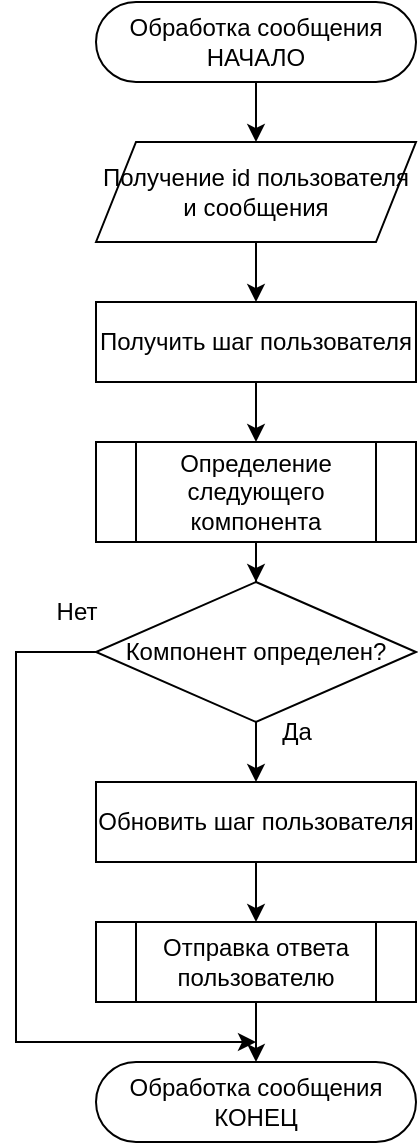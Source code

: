 <mxfile version="21.3.2" type="device" pages="4">
  <diagram name="Обработка сообщения" id="pW4SoLFvEa_K6hVFeu-1">
    <mxGraphModel dx="1395" dy="663" grid="1" gridSize="10" guides="1" tooltips="1" connect="1" arrows="1" fold="1" page="1" pageScale="1" pageWidth="827" pageHeight="1169" math="0" shadow="0">
      <root>
        <mxCell id="0" />
        <mxCell id="1" parent="0" />
        <mxCell id="aGfOxkbpA7Uc--TItB6A-3" value="" style="edgeStyle=orthogonalEdgeStyle;rounded=0;orthogonalLoop=1;jettySize=auto;html=1;" edge="1" parent="1" source="aGfOxkbpA7Uc--TItB6A-1" target="aGfOxkbpA7Uc--TItB6A-2">
          <mxGeometry relative="1" as="geometry" />
        </mxCell>
        <mxCell id="aGfOxkbpA7Uc--TItB6A-1" value="Обработка сообщения&lt;br&gt;НАЧАЛО" style="rounded=1;whiteSpace=wrap;html=1;arcSize=50;" vertex="1" parent="1">
          <mxGeometry x="120" y="120" width="160" height="40" as="geometry" />
        </mxCell>
        <mxCell id="aGfOxkbpA7Uc--TItB6A-6" value="" style="edgeStyle=orthogonalEdgeStyle;rounded=0;orthogonalLoop=1;jettySize=auto;html=1;entryX=0.5;entryY=0;entryDx=0;entryDy=0;" edge="1" parent="1" source="aGfOxkbpA7Uc--TItB6A-2" target="0O2MzwCpqcauzeYgukYP-1">
          <mxGeometry relative="1" as="geometry">
            <mxPoint x="200" y="280" as="targetPoint" />
          </mxGeometry>
        </mxCell>
        <mxCell id="aGfOxkbpA7Uc--TItB6A-2" value="Получение id пользователя и сообщения" style="shape=parallelogram;perimeter=parallelogramPerimeter;whiteSpace=wrap;html=1;fixedSize=1;" vertex="1" parent="1">
          <mxGeometry x="120" y="190" width="160" height="50" as="geometry" />
        </mxCell>
        <mxCell id="aGfOxkbpA7Uc--TItB6A-8" value="" style="edgeStyle=orthogonalEdgeStyle;rounded=0;orthogonalLoop=1;jettySize=auto;html=1;entryX=0.5;entryY=0;entryDx=0;entryDy=0;" edge="1" parent="1" source="aGfOxkbpA7Uc--TItB6A-5" target="aGfOxkbpA7Uc--TItB6A-9">
          <mxGeometry relative="1" as="geometry">
            <mxPoint x="200" y="440" as="targetPoint" />
          </mxGeometry>
        </mxCell>
        <mxCell id="aGfOxkbpA7Uc--TItB6A-5" value="Определение следующего компонента" style="verticalLabelPosition=middle;verticalAlign=middle;html=1;shape=process;whiteSpace=wrap;rounded=0;size=0.125;arcSize=6;labelPosition=center;align=center;" vertex="1" parent="1">
          <mxGeometry x="120" y="340" width="160" height="50" as="geometry" />
        </mxCell>
        <mxCell id="aGfOxkbpA7Uc--TItB6A-11" value="" style="edgeStyle=orthogonalEdgeStyle;rounded=0;orthogonalLoop=1;jettySize=auto;html=1;entryX=0.5;entryY=0;entryDx=0;entryDy=0;" edge="1" parent="1" source="aGfOxkbpA7Uc--TItB6A-9" target="aGfOxkbpA7Uc--TItB6A-12">
          <mxGeometry relative="1" as="geometry">
            <mxPoint x="200" y="510" as="targetPoint" />
          </mxGeometry>
        </mxCell>
        <mxCell id="indCGbo5ilCWtMuRuBWt-1" style="edgeStyle=orthogonalEdgeStyle;rounded=0;orthogonalLoop=1;jettySize=auto;html=1;exitX=0;exitY=0.5;exitDx=0;exitDy=0;" edge="1" parent="1" source="aGfOxkbpA7Uc--TItB6A-9">
          <mxGeometry relative="1" as="geometry">
            <mxPoint x="200" y="640" as="targetPoint" />
            <Array as="points">
              <mxPoint x="80" y="445" />
              <mxPoint x="80" y="640" />
            </Array>
          </mxGeometry>
        </mxCell>
        <mxCell id="aGfOxkbpA7Uc--TItB6A-9" value="Компонент определен?" style="rhombus;whiteSpace=wrap;html=1;" vertex="1" parent="1">
          <mxGeometry x="120" y="410" width="160" height="70" as="geometry" />
        </mxCell>
        <mxCell id="aGfOxkbpA7Uc--TItB6A-15" value="" style="edgeStyle=orthogonalEdgeStyle;rounded=0;orthogonalLoop=1;jettySize=auto;html=1;entryX=0.5;entryY=0;entryDx=0;entryDy=0;" edge="1" parent="1" source="aGfOxkbpA7Uc--TItB6A-12" target="aGfOxkbpA7Uc--TItB6A-16">
          <mxGeometry relative="1" as="geometry">
            <mxPoint x="200.029" y="580" as="targetPoint" />
          </mxGeometry>
        </mxCell>
        <mxCell id="aGfOxkbpA7Uc--TItB6A-12" value="Обновить шаг пользователя" style="rounded=0;whiteSpace=wrap;html=1;" vertex="1" parent="1">
          <mxGeometry x="120" y="510" width="160" height="40" as="geometry" />
        </mxCell>
        <mxCell id="aGfOxkbpA7Uc--TItB6A-13" value="Да" style="text;html=1;align=center;verticalAlign=middle;resizable=0;points=[];autosize=1;strokeColor=none;fillColor=none;" vertex="1" parent="1">
          <mxGeometry x="200" y="470" width="40" height="30" as="geometry" />
        </mxCell>
        <mxCell id="aGfOxkbpA7Uc--TItB6A-18" value="" style="edgeStyle=orthogonalEdgeStyle;rounded=0;orthogonalLoop=1;jettySize=auto;html=1;" edge="1" parent="1" source="aGfOxkbpA7Uc--TItB6A-16" target="aGfOxkbpA7Uc--TItB6A-17">
          <mxGeometry relative="1" as="geometry" />
        </mxCell>
        <mxCell id="aGfOxkbpA7Uc--TItB6A-16" value="Отправка ответа пользователю" style="verticalLabelPosition=middle;verticalAlign=middle;html=1;shape=process;whiteSpace=wrap;rounded=0;size=0.125;arcSize=6;labelPosition=center;align=center;" vertex="1" parent="1">
          <mxGeometry x="120" y="580" width="160" height="40" as="geometry" />
        </mxCell>
        <mxCell id="aGfOxkbpA7Uc--TItB6A-17" value="Обработка сообщения&lt;br&gt;КОНЕЦ" style="rounded=1;whiteSpace=wrap;html=1;arcSize=50;" vertex="1" parent="1">
          <mxGeometry x="120" y="650" width="160" height="40" as="geometry" />
        </mxCell>
        <mxCell id="indCGbo5ilCWtMuRuBWt-2" value="Нет" style="text;html=1;align=center;verticalAlign=middle;resizable=0;points=[];autosize=1;strokeColor=none;fillColor=none;" vertex="1" parent="1">
          <mxGeometry x="90" y="410" width="40" height="30" as="geometry" />
        </mxCell>
        <mxCell id="0O2MzwCpqcauzeYgukYP-2" value="" style="edgeStyle=orthogonalEdgeStyle;rounded=0;orthogonalLoop=1;jettySize=auto;html=1;" edge="1" parent="1" source="0O2MzwCpqcauzeYgukYP-1" target="aGfOxkbpA7Uc--TItB6A-5">
          <mxGeometry relative="1" as="geometry" />
        </mxCell>
        <mxCell id="0O2MzwCpqcauzeYgukYP-1" value="Получить шаг пользователя" style="rounded=0;whiteSpace=wrap;html=1;" vertex="1" parent="1">
          <mxGeometry x="120" y="270" width="160" height="40" as="geometry" />
        </mxCell>
      </root>
    </mxGraphModel>
  </diagram>
  <diagram id="_5DkBtJ6xG9WDbk-VtHS" name="Обработка команды">
    <mxGraphModel dx="1154" dy="549" grid="1" gridSize="10" guides="1" tooltips="1" connect="1" arrows="1" fold="1" page="1" pageScale="1" pageWidth="827" pageHeight="1169" math="0" shadow="0">
      <root>
        <mxCell id="0" />
        <mxCell id="1" parent="0" />
        <mxCell id="HFDhjdMKyosQ8l5ZrwbK-1" value="" style="edgeStyle=orthogonalEdgeStyle;rounded=0;orthogonalLoop=1;jettySize=auto;html=1;" edge="1" parent="1" source="HFDhjdMKyosQ8l5ZrwbK-2" target="HFDhjdMKyosQ8l5ZrwbK-4">
          <mxGeometry relative="1" as="geometry" />
        </mxCell>
        <mxCell id="HFDhjdMKyosQ8l5ZrwbK-2" value="Обработка команды&lt;br&gt;НАЧАЛО" style="rounded=1;whiteSpace=wrap;html=1;arcSize=50;" vertex="1" parent="1">
          <mxGeometry x="120" y="120" width="160" height="40" as="geometry" />
        </mxCell>
        <mxCell id="HFDhjdMKyosQ8l5ZrwbK-3" value="" style="edgeStyle=orthogonalEdgeStyle;rounded=0;orthogonalLoop=1;jettySize=auto;html=1;entryX=0.5;entryY=0;entryDx=0;entryDy=0;" edge="1" parent="1" source="HFDhjdMKyosQ8l5ZrwbK-4" target="HFDhjdMKyosQ8l5ZrwbK-15">
          <mxGeometry relative="1" as="geometry">
            <mxPoint x="200" y="270" as="targetPoint" />
          </mxGeometry>
        </mxCell>
        <mxCell id="HFDhjdMKyosQ8l5ZrwbK-4" value="Получение id пользователя и команды" style="shape=parallelogram;perimeter=parallelogramPerimeter;whiteSpace=wrap;html=1;fixedSize=1;" vertex="1" parent="1">
          <mxGeometry x="120" y="190" width="160" height="50" as="geometry" />
        </mxCell>
        <mxCell id="HFDhjdMKyosQ8l5ZrwbK-5" value="" style="edgeStyle=orthogonalEdgeStyle;rounded=0;orthogonalLoop=1;jettySize=auto;html=1;entryX=0.5;entryY=0;entryDx=0;entryDy=0;" edge="1" parent="1" source="HFDhjdMKyosQ8l5ZrwbK-6" target="HFDhjdMKyosQ8l5ZrwbK-8">
          <mxGeometry relative="1" as="geometry">
            <mxPoint x="200" y="460" as="targetPoint" />
          </mxGeometry>
        </mxCell>
        <mxCell id="HFDhjdMKyosQ8l5ZrwbK-6" value="Определение следующего компонента" style="verticalLabelPosition=middle;verticalAlign=middle;html=1;shape=process;whiteSpace=wrap;rounded=0;size=0.125;arcSize=6;labelPosition=center;align=center;" vertex="1" parent="1">
          <mxGeometry x="120" y="360" width="160" height="50" as="geometry" />
        </mxCell>
        <mxCell id="HFDhjdMKyosQ8l5ZrwbK-7" value="" style="edgeStyle=orthogonalEdgeStyle;rounded=0;orthogonalLoop=1;jettySize=auto;html=1;entryX=0.5;entryY=0;entryDx=0;entryDy=0;" edge="1" parent="1" source="HFDhjdMKyosQ8l5ZrwbK-8" target="HFDhjdMKyosQ8l5ZrwbK-10">
          <mxGeometry relative="1" as="geometry">
            <mxPoint x="200" y="530" as="targetPoint" />
          </mxGeometry>
        </mxCell>
        <mxCell id="m30ccc13g0eH4Vw-24Rc-3" style="edgeStyle=orthogonalEdgeStyle;rounded=0;orthogonalLoop=1;jettySize=auto;html=1;exitX=0;exitY=0.5;exitDx=0;exitDy=0;" edge="1" parent="1" source="HFDhjdMKyosQ8l5ZrwbK-8">
          <mxGeometry relative="1" as="geometry">
            <mxPoint x="70" y="465.138" as="targetPoint" />
          </mxGeometry>
        </mxCell>
        <mxCell id="HFDhjdMKyosQ8l5ZrwbK-8" value="Компонент определен?" style="rhombus;whiteSpace=wrap;html=1;" vertex="1" parent="1">
          <mxGeometry x="120" y="430" width="160" height="70" as="geometry" />
        </mxCell>
        <mxCell id="HFDhjdMKyosQ8l5ZrwbK-9" value="" style="edgeStyle=orthogonalEdgeStyle;rounded=0;orthogonalLoop=1;jettySize=auto;html=1;entryX=0.5;entryY=0;entryDx=0;entryDy=0;" edge="1" parent="1" source="HFDhjdMKyosQ8l5ZrwbK-10" target="HFDhjdMKyosQ8l5ZrwbK-13">
          <mxGeometry relative="1" as="geometry">
            <mxPoint x="200.029" y="600" as="targetPoint" />
          </mxGeometry>
        </mxCell>
        <mxCell id="HFDhjdMKyosQ8l5ZrwbK-10" value="Обновить шаг пользователя" style="rounded=0;whiteSpace=wrap;html=1;" vertex="1" parent="1">
          <mxGeometry x="120" y="530" width="160" height="40" as="geometry" />
        </mxCell>
        <mxCell id="HFDhjdMKyosQ8l5ZrwbK-11" value="Да" style="text;html=1;align=center;verticalAlign=middle;resizable=0;points=[];autosize=1;strokeColor=none;fillColor=none;" vertex="1" parent="1">
          <mxGeometry x="200" y="490" width="40" height="30" as="geometry" />
        </mxCell>
        <mxCell id="HFDhjdMKyosQ8l5ZrwbK-12" value="" style="edgeStyle=orthogonalEdgeStyle;rounded=0;orthogonalLoop=1;jettySize=auto;html=1;" edge="1" parent="1" source="HFDhjdMKyosQ8l5ZrwbK-13" target="HFDhjdMKyosQ8l5ZrwbK-14">
          <mxGeometry relative="1" as="geometry" />
        </mxCell>
        <mxCell id="HFDhjdMKyosQ8l5ZrwbK-13" value="Отправка ответа пользователю" style="verticalLabelPosition=middle;verticalAlign=middle;html=1;shape=process;whiteSpace=wrap;rounded=0;size=0.125;arcSize=6;labelPosition=center;align=center;" vertex="1" parent="1">
          <mxGeometry x="120" y="600" width="160" height="40" as="geometry" />
        </mxCell>
        <mxCell id="HFDhjdMKyosQ8l5ZrwbK-14" value="Обработка команды&lt;br&gt;КОНЕЦ" style="rounded=1;whiteSpace=wrap;html=1;arcSize=50;" vertex="1" parent="1">
          <mxGeometry x="120" y="670" width="160" height="40" as="geometry" />
        </mxCell>
        <mxCell id="HFDhjdMKyosQ8l5ZrwbK-16" value="" style="edgeStyle=orthogonalEdgeStyle;rounded=0;orthogonalLoop=1;jettySize=auto;html=1;" edge="1" parent="1" source="HFDhjdMKyosQ8l5ZrwbK-15" target="HFDhjdMKyosQ8l5ZrwbK-6">
          <mxGeometry relative="1" as="geometry" />
        </mxCell>
        <mxCell id="m30ccc13g0eH4Vw-24Rc-1" style="edgeStyle=orthogonalEdgeStyle;rounded=0;orthogonalLoop=1;jettySize=auto;html=1;exitX=0;exitY=0.5;exitDx=0;exitDy=0;" edge="1" parent="1" source="HFDhjdMKyosQ8l5ZrwbK-15">
          <mxGeometry relative="1" as="geometry">
            <mxPoint x="200" y="650" as="targetPoint" />
            <Array as="points">
              <mxPoint x="70" y="295" />
              <mxPoint x="70" y="650" />
            </Array>
          </mxGeometry>
        </mxCell>
        <mxCell id="HFDhjdMKyosQ8l5ZrwbK-15" value="Команда = &quot;/start&quot;?" style="rhombus;whiteSpace=wrap;html=1;" vertex="1" parent="1">
          <mxGeometry x="120" y="260" width="160" height="70" as="geometry" />
        </mxCell>
        <mxCell id="HFDhjdMKyosQ8l5ZrwbK-17" value="Да" style="text;html=1;align=center;verticalAlign=middle;resizable=0;points=[];autosize=1;strokeColor=none;fillColor=none;" vertex="1" parent="1">
          <mxGeometry x="200" y="330" width="40" height="30" as="geometry" />
        </mxCell>
        <mxCell id="m30ccc13g0eH4Vw-24Rc-2" value="Нет" style="text;html=1;align=center;verticalAlign=middle;resizable=0;points=[];autosize=1;strokeColor=none;fillColor=none;" vertex="1" parent="1">
          <mxGeometry x="90" y="268" width="40" height="30" as="geometry" />
        </mxCell>
        <mxCell id="m30ccc13g0eH4Vw-24Rc-4" value="Нет" style="text;html=1;align=center;verticalAlign=middle;resizable=0;points=[];autosize=1;strokeColor=none;fillColor=none;" vertex="1" parent="1">
          <mxGeometry x="80" y="438" width="40" height="30" as="geometry" />
        </mxCell>
      </root>
    </mxGraphModel>
  </diagram>
  <diagram id="rNxFTjX9UsjzvNH_0bTf" name="Определение след. компонента">
    <mxGraphModel dx="2232" dy="1061" grid="1" gridSize="10" guides="1" tooltips="1" connect="1" arrows="1" fold="1" page="1" pageScale="1" pageWidth="827" pageHeight="1169" math="0" shadow="0">
      <root>
        <mxCell id="0" />
        <mxCell id="1" parent="0" />
        <mxCell id="7dPBeDfJktdqNCi9vSFH-1" value="" style="edgeStyle=orthogonalEdgeStyle;rounded=0;orthogonalLoop=1;jettySize=auto;html=1;" edge="1" parent="1" source="7dPBeDfJktdqNCi9vSFH-2" target="7dPBeDfJktdqNCi9vSFH-3">
          <mxGeometry relative="1" as="geometry" />
        </mxCell>
        <mxCell id="7dPBeDfJktdqNCi9vSFH-2" value="Определение следующего компонента&lt;br&gt;НАЧАЛО" style="rounded=1;whiteSpace=wrap;html=1;arcSize=50;" vertex="1" parent="1">
          <mxGeometry x="40" y="110" width="160" height="50" as="geometry" />
        </mxCell>
        <mxCell id="qrZZOwZbW3m7ByRdxbzl-2" value="" style="edgeStyle=orthogonalEdgeStyle;rounded=0;orthogonalLoop=1;jettySize=auto;html=1;entryX=0.5;entryY=0;entryDx=0;entryDy=0;" edge="1" parent="1" source="7dPBeDfJktdqNCi9vSFH-3" target="qrZZOwZbW3m7ByRdxbzl-21">
          <mxGeometry relative="1" as="geometry">
            <mxPoint x="120" y="270" as="targetPoint" />
          </mxGeometry>
        </mxCell>
        <mxCell id="7dPBeDfJktdqNCi9vSFH-3" value="Получение шаг пользователя и сообщение" style="shape=parallelogram;perimeter=parallelogramPerimeter;whiteSpace=wrap;html=1;fixedSize=1;" vertex="1" parent="1">
          <mxGeometry x="40" y="190" width="160" height="50" as="geometry" />
        </mxCell>
        <mxCell id="qrZZOwZbW3m7ByRdxbzl-4" style="edgeStyle=orthogonalEdgeStyle;rounded=0;orthogonalLoop=1;jettySize=auto;html=1;exitX=1;exitY=0.5;exitDx=0;exitDy=0;entryX=0.5;entryY=0;entryDx=0;entryDy=0;" edge="1" parent="1" source="qrZZOwZbW3m7ByRdxbzl-3" target="Aofyf-jdQo-V_eHcykRs-5">
          <mxGeometry relative="1" as="geometry">
            <mxPoint x="320" y="437" as="targetPoint" />
          </mxGeometry>
        </mxCell>
        <mxCell id="qrZZOwZbW3m7ByRdxbzl-7" value="" style="edgeStyle=orthogonalEdgeStyle;rounded=0;orthogonalLoop=1;jettySize=auto;html=1;" edge="1" parent="1" source="qrZZOwZbW3m7ByRdxbzl-3" target="qrZZOwZbW3m7ByRdxbzl-6">
          <mxGeometry relative="1" as="geometry" />
        </mxCell>
        <mxCell id="qrZZOwZbW3m7ByRdxbzl-3" value="Цикл выявлен?" style="rhombus;whiteSpace=wrap;html=1;" vertex="1" parent="1">
          <mxGeometry x="40" y="402" width="160" height="70" as="geometry" />
        </mxCell>
        <mxCell id="qrZZOwZbW3m7ByRdxbzl-5" value="Да" style="text;html=1;align=center;verticalAlign=middle;resizable=0;points=[];autosize=1;strokeColor=none;fillColor=none;" vertex="1" parent="1">
          <mxGeometry x="190" y="400" width="40" height="30" as="geometry" />
        </mxCell>
        <mxCell id="qrZZOwZbW3m7ByRdxbzl-12" style="edgeStyle=orthogonalEdgeStyle;rounded=0;orthogonalLoop=1;jettySize=auto;html=1;exitX=0.5;exitY=1;exitDx=0;exitDy=0;entryX=0.5;entryY=0;entryDx=0;entryDy=0;" edge="1" parent="1" source="qrZZOwZbW3m7ByRdxbzl-6" target="qrZZOwZbW3m7ByRdxbzl-56">
          <mxGeometry relative="1" as="geometry">
            <mxPoint x="120" y="590" as="targetPoint" />
          </mxGeometry>
        </mxCell>
        <mxCell id="qrZZOwZbW3m7ByRdxbzl-6" value="сохранить шаг для выявления цикла" style="whiteSpace=wrap;html=1;" vertex="1" parent="1">
          <mxGeometry x="40" y="510" width="160" height="45" as="geometry" />
        </mxCell>
        <mxCell id="qrZZOwZbW3m7ByRdxbzl-8" value="Нет" style="text;html=1;align=center;verticalAlign=middle;resizable=0;points=[];autosize=1;strokeColor=none;fillColor=none;" vertex="1" parent="1">
          <mxGeometry x="120" y="472" width="40" height="30" as="geometry" />
        </mxCell>
        <mxCell id="qrZZOwZbW3m7ByRdxbzl-11" style="edgeStyle=orthogonalEdgeStyle;rounded=0;orthogonalLoop=1;jettySize=auto;html=1;exitX=0.5;exitY=1;exitDx=0;exitDy=0;entryX=0.5;entryY=0;entryDx=0;entryDy=0;" edge="1" parent="1" source="qrZZOwZbW3m7ByRdxbzl-10" target="qrZZOwZbW3m7ByRdxbzl-3">
          <mxGeometry relative="1" as="geometry" />
        </mxCell>
        <mxCell id="qrZZOwZbW3m7ByRdxbzl-10" value="Выявление цикла" style="rounded=0;whiteSpace=wrap;html=1;" vertex="1" parent="1">
          <mxGeometry x="40" y="330" width="160" height="40" as="geometry" />
        </mxCell>
        <mxCell id="qrZZOwZbW3m7ByRdxbzl-14" style="edgeStyle=orthogonalEdgeStyle;rounded=0;orthogonalLoop=1;jettySize=auto;html=1;exitX=0.5;exitY=1;exitDx=0;exitDy=0;entryX=0.5;entryY=0;entryDx=0;entryDy=0;" edge="1" parent="1" source="qrZZOwZbW3m7ByRdxbzl-13" target="qrZZOwZbW3m7ByRdxbzl-16">
          <mxGeometry relative="1" as="geometry">
            <mxPoint x="120" y="768" as="targetPoint" />
          </mxGeometry>
        </mxCell>
        <mxCell id="qrZZOwZbW3m7ByRdxbzl-47" style="edgeStyle=orthogonalEdgeStyle;rounded=0;orthogonalLoop=1;jettySize=auto;html=1;exitX=1;exitY=0.5;exitDx=0;exitDy=0;entryX=0.5;entryY=0;entryDx=0;entryDy=0;" edge="1" parent="1" source="qrZZOwZbW3m7ByRdxbzl-13" target="Aofyf-jdQo-V_eHcykRs-12">
          <mxGeometry relative="1" as="geometry">
            <mxPoint x="250" y="692.97" as="targetPoint" />
          </mxGeometry>
        </mxCell>
        <mxCell id="qrZZOwZbW3m7ByRdxbzl-13" value="Исходный компонент установлен?" style="rhombus;whiteSpace=wrap;html=1;" vertex="1" parent="1">
          <mxGeometry x="40" y="658" width="160" height="70" as="geometry" />
        </mxCell>
        <mxCell id="qrZZOwZbW3m7ByRdxbzl-15" value="Да" style="text;html=1;align=center;verticalAlign=middle;resizable=0;points=[];autosize=1;strokeColor=none;fillColor=none;" vertex="1" parent="1">
          <mxGeometry x="120" y="723" width="40" height="30" as="geometry" />
        </mxCell>
        <mxCell id="qrZZOwZbW3m7ByRdxbzl-17" style="edgeStyle=orthogonalEdgeStyle;rounded=0;orthogonalLoop=1;jettySize=auto;html=1;exitX=1;exitY=0.5;exitDx=0;exitDy=0;entryX=0.5;entryY=0;entryDx=0;entryDy=0;" edge="1" parent="1" source="qrZZOwZbW3m7ByRdxbzl-16" target="Aofyf-jdQo-V_eHcykRs-15">
          <mxGeometry relative="1" as="geometry">
            <mxPoint x="300" y="846.833" as="targetPoint" />
          </mxGeometry>
        </mxCell>
        <mxCell id="qrZZOwZbW3m7ByRdxbzl-20" value="" style="edgeStyle=orthogonalEdgeStyle;rounded=0;orthogonalLoop=1;jettySize=auto;html=1;" edge="1" parent="1" source="qrZZOwZbW3m7ByRdxbzl-16" target="qrZZOwZbW3m7ByRdxbzl-19">
          <mxGeometry relative="1" as="geometry" />
        </mxCell>
        <mxCell id="qrZZOwZbW3m7ByRdxbzl-16" value="Компонент стартовый?" style="rhombus;whiteSpace=wrap;html=1;" vertex="1" parent="1">
          <mxGeometry x="40" y="811.5" width="160" height="70" as="geometry" />
        </mxCell>
        <mxCell id="qrZZOwZbW3m7ByRdxbzl-18" value="Да" style="text;html=1;align=center;verticalAlign=middle;resizable=0;points=[];autosize=1;strokeColor=none;fillColor=none;" vertex="1" parent="1">
          <mxGeometry x="190" y="811.5" width="40" height="30" as="geometry" />
        </mxCell>
        <mxCell id="qrZZOwZbW3m7ByRdxbzl-24" style="edgeStyle=orthogonalEdgeStyle;rounded=0;orthogonalLoop=1;jettySize=auto;html=1;entryX=0.5;entryY=0;entryDx=0;entryDy=0;" edge="1" parent="1" source="qrZZOwZbW3m7ByRdxbzl-19" target="qrZZOwZbW3m7ByRdxbzl-28">
          <mxGeometry relative="1" as="geometry">
            <mxPoint x="120" y="1021.5" as="targetPoint" />
          </mxGeometry>
        </mxCell>
        <mxCell id="qrZZOwZbW3m7ByRdxbzl-26" style="edgeStyle=orthogonalEdgeStyle;rounded=0;orthogonalLoop=1;jettySize=auto;html=1;exitX=1;exitY=0.5;exitDx=0;exitDy=0;entryX=0.5;entryY=0;entryDx=0;entryDy=0;" edge="1" parent="1" source="qrZZOwZbW3m7ByRdxbzl-19" target="Aofyf-jdQo-V_eHcykRs-26">
          <mxGeometry relative="1" as="geometry">
            <mxPoint x="270" y="946.833" as="targetPoint" />
          </mxGeometry>
        </mxCell>
        <mxCell id="qrZZOwZbW3m7ByRdxbzl-19" value="Флаг нахождения установлен?" style="rhombus;whiteSpace=wrap;html=1;" vertex="1" parent="1">
          <mxGeometry x="40" y="911.5" width="160" height="70" as="geometry" />
        </mxCell>
        <mxCell id="qrZZOwZbW3m7ByRdxbzl-23" style="edgeStyle=orthogonalEdgeStyle;rounded=0;orthogonalLoop=1;jettySize=auto;html=1;exitX=0.5;exitY=1;exitDx=0;exitDy=0;entryX=0.5;entryY=0;entryDx=0;entryDy=0;" edge="1" parent="1" source="qrZZOwZbW3m7ByRdxbzl-21" target="qrZZOwZbW3m7ByRdxbzl-10">
          <mxGeometry relative="1" as="geometry" />
        </mxCell>
        <mxCell id="qrZZOwZbW3m7ByRdxbzl-21" value="Сохранить шаг как исходный" style="rounded=0;whiteSpace=wrap;html=1;" vertex="1" parent="1">
          <mxGeometry x="40" y="260" width="160" height="40" as="geometry" />
        </mxCell>
        <mxCell id="qrZZOwZbW3m7ByRdxbzl-25" value="Нет" style="text;html=1;align=center;verticalAlign=middle;resizable=0;points=[];autosize=1;strokeColor=none;fillColor=none;" vertex="1" parent="1">
          <mxGeometry x="120" y="981.5" width="40" height="30" as="geometry" />
        </mxCell>
        <mxCell id="qrZZOwZbW3m7ByRdxbzl-27" value="Да" style="text;html=1;align=center;verticalAlign=middle;resizable=0;points=[];autosize=1;strokeColor=none;fillColor=none;" vertex="1" parent="1">
          <mxGeometry x="200" y="911.5" width="40" height="30" as="geometry" />
        </mxCell>
        <mxCell id="qrZZOwZbW3m7ByRdxbzl-51" value="" style="edgeStyle=orthogonalEdgeStyle;rounded=0;orthogonalLoop=1;jettySize=auto;html=1;" edge="1" parent="1" source="qrZZOwZbW3m7ByRdxbzl-28" target="qrZZOwZbW3m7ByRdxbzl-36">
          <mxGeometry relative="1" as="geometry" />
        </mxCell>
        <mxCell id="qrZZOwZbW3m7ByRdxbzl-28" value="установить флаг нахождения" style="whiteSpace=wrap;html=1;" vertex="1" parent="1">
          <mxGeometry x="40" y="1021.5" width="160" height="45" as="geometry" />
        </mxCell>
        <mxCell id="qrZZOwZbW3m7ByRdxbzl-31" style="edgeStyle=orthogonalEdgeStyle;rounded=0;orthogonalLoop=1;jettySize=auto;html=1;entryX=0.5;entryY=0;entryDx=0;entryDy=0;exitX=0;exitY=0.5;exitDx=0;exitDy=0;" edge="1" parent="1" source="qrZZOwZbW3m7ByRdxbzl-29" target="qrZZOwZbW3m7ByRdxbzl-32">
          <mxGeometry relative="1" as="geometry">
            <mxPoint x="599.87" y="285" as="targetPoint" />
            <mxPoint x="600" y="260" as="sourcePoint" />
          </mxGeometry>
        </mxCell>
        <mxCell id="qrZZOwZbW3m7ByRdxbzl-53" style="edgeStyle=orthogonalEdgeStyle;rounded=0;orthogonalLoop=1;jettySize=auto;html=1;exitX=0.5;exitY=1;exitDx=0;exitDy=0;entryX=0.5;entryY=0;entryDx=0;entryDy=0;" edge="1" parent="1" source="qrZZOwZbW3m7ByRdxbzl-29" target="qrZZOwZbW3m7ByRdxbzl-39">
          <mxGeometry relative="1" as="geometry" />
        </mxCell>
        <mxCell id="qrZZOwZbW3m7ByRdxbzl-29" value="Компонент имеет ссылку на след. компонент?" style="rhombus;whiteSpace=wrap;html=1;" vertex="1" parent="1">
          <mxGeometry x="600" y="185" width="160" height="70" as="geometry" />
        </mxCell>
        <mxCell id="qrZZOwZbW3m7ByRdxbzl-52" value="" style="edgeStyle=orthogonalEdgeStyle;rounded=0;orthogonalLoop=1;jettySize=auto;html=1;exitX=0.5;exitY=1;exitDx=0;exitDy=0;" edge="1" parent="1" source="qrZZOwZbW3m7ByRdxbzl-32">
          <mxGeometry relative="1" as="geometry">
            <mxPoint x="120" y="310" as="targetPoint" />
            <Array as="points">
              <mxPoint x="310" y="310" />
            </Array>
          </mxGeometry>
        </mxCell>
        <mxCell id="qrZZOwZbW3m7ByRdxbzl-32" value="текущий шаг := ссылка на след. компонент" style="whiteSpace=wrap;html=1;" vertex="1" parent="1">
          <mxGeometry x="230" y="250" width="160" height="45" as="geometry" />
        </mxCell>
        <mxCell id="qrZZOwZbW3m7ByRdxbzl-33" value="Да" style="text;html=1;align=center;verticalAlign=middle;resizable=0;points=[];autosize=1;strokeColor=none;fillColor=none;" vertex="1" parent="1">
          <mxGeometry x="570" y="185" width="40" height="30" as="geometry" />
        </mxCell>
        <mxCell id="qrZZOwZbW3m7ByRdxbzl-36" value="D" style="ellipse;whiteSpace=wrap;html=1;aspect=fixed;" vertex="1" parent="1">
          <mxGeometry x="100" y="1101.5" width="40" height="40" as="geometry" />
        </mxCell>
        <mxCell id="qrZZOwZbW3m7ByRdxbzl-50" value="" style="edgeStyle=orthogonalEdgeStyle;rounded=0;orthogonalLoop=1;jettySize=auto;html=1;entryX=0.5;entryY=0;entryDx=0;entryDy=0;" edge="1" parent="1" source="qrZZOwZbW3m7ByRdxbzl-38" target="qrZZOwZbW3m7ByRdxbzl-29">
          <mxGeometry relative="1" as="geometry" />
        </mxCell>
        <mxCell id="qrZZOwZbW3m7ByRdxbzl-38" value="D" style="ellipse;whiteSpace=wrap;html=1;aspect=fixed;" vertex="1" parent="1">
          <mxGeometry x="660" y="120" width="40" height="40" as="geometry" />
        </mxCell>
        <mxCell id="qrZZOwZbW3m7ByRdxbzl-42" value="" style="edgeStyle=orthogonalEdgeStyle;rounded=0;orthogonalLoop=1;jettySize=auto;html=1;" edge="1" parent="1" source="qrZZOwZbW3m7ByRdxbzl-39" target="qrZZOwZbW3m7ByRdxbzl-41">
          <mxGeometry relative="1" as="geometry" />
        </mxCell>
        <mxCell id="qrZZOwZbW3m7ByRdxbzl-39" value="Поиск команды в компоненте по тексту сообщения" style="rounded=0;whiteSpace=wrap;html=1;" vertex="1" parent="1">
          <mxGeometry x="600" y="305" width="160" height="50" as="geometry" />
        </mxCell>
        <mxCell id="qrZZOwZbW3m7ByRdxbzl-43" style="edgeStyle=orthogonalEdgeStyle;rounded=0;orthogonalLoop=1;jettySize=auto;html=1;exitX=0.5;exitY=1;exitDx=0;exitDy=0;entryX=0.5;entryY=0;entryDx=0;entryDy=0;" edge="1" parent="1" source="qrZZOwZbW3m7ByRdxbzl-41" target="qrZZOwZbW3m7ByRdxbzl-49">
          <mxGeometry relative="1" as="geometry">
            <mxPoint x="680" y="495" as="targetPoint" />
          </mxGeometry>
        </mxCell>
        <mxCell id="qrZZOwZbW3m7ByRdxbzl-45" style="edgeStyle=orthogonalEdgeStyle;rounded=0;orthogonalLoop=1;jettySize=auto;html=1;exitX=1;exitY=0.5;exitDx=0;exitDy=0;" edge="1" parent="1" source="qrZZOwZbW3m7ByRdxbzl-41">
          <mxGeometry relative="1" as="geometry">
            <mxPoint x="680" y="570" as="targetPoint" />
            <Array as="points">
              <mxPoint x="780" y="420" />
              <mxPoint x="780" y="570" />
            </Array>
          </mxGeometry>
        </mxCell>
        <mxCell id="qrZZOwZbW3m7ByRdxbzl-41" value="Команда найдена?" style="rhombus;whiteSpace=wrap;html=1;" vertex="1" parent="1">
          <mxGeometry x="600" y="385" width="160" height="70" as="geometry" />
        </mxCell>
        <mxCell id="qrZZOwZbW3m7ByRdxbzl-44" value="Да" style="text;html=1;align=center;verticalAlign=middle;resizable=0;points=[];autosize=1;strokeColor=none;fillColor=none;" vertex="1" parent="1">
          <mxGeometry x="680" y="455" width="40" height="30" as="geometry" />
        </mxCell>
        <mxCell id="qrZZOwZbW3m7ByRdxbzl-46" value="Нет" style="text;html=1;align=center;verticalAlign=middle;resizable=0;points=[];autosize=1;strokeColor=none;fillColor=none;" vertex="1" parent="1">
          <mxGeometry x="750" y="385" width="40" height="30" as="geometry" />
        </mxCell>
        <mxCell id="qrZZOwZbW3m7ByRdxbzl-48" value="Нет" style="text;html=1;align=center;verticalAlign=middle;resizable=0;points=[];autosize=1;strokeColor=none;fillColor=none;" vertex="1" parent="1">
          <mxGeometry x="190" y="666" width="40" height="30" as="geometry" />
        </mxCell>
        <mxCell id="qrZZOwZbW3m7ByRdxbzl-54" style="edgeStyle=orthogonalEdgeStyle;rounded=0;orthogonalLoop=1;jettySize=auto;html=1;exitX=0;exitY=0.5;exitDx=0;exitDy=0;" edge="1" parent="1" source="qrZZOwZbW3m7ByRdxbzl-49">
          <mxGeometry relative="1" as="geometry">
            <mxPoint x="570.0" y="220" as="targetPoint" />
            <Array as="points">
              <mxPoint x="570" y="520" />
            </Array>
          </mxGeometry>
        </mxCell>
        <mxCell id="qrZZOwZbW3m7ByRdxbzl-60" style="edgeStyle=orthogonalEdgeStyle;rounded=0;orthogonalLoop=1;jettySize=auto;html=1;exitX=0.5;exitY=1;exitDx=0;exitDy=0;entryX=0.5;entryY=0;entryDx=0;entryDy=0;" edge="1" parent="1" source="qrZZOwZbW3m7ByRdxbzl-49" target="qrZZOwZbW3m7ByRdxbzl-55">
          <mxGeometry relative="1" as="geometry">
            <mxPoint x="500" y="569.857" as="targetPoint" />
            <mxPoint x="680.0" y="605" as="sourcePoint" />
          </mxGeometry>
        </mxCell>
        <mxCell id="qrZZOwZbW3m7ByRdxbzl-49" value="Команда имеет ссылку на след. компонент?" style="rhombus;whiteSpace=wrap;html=1;" vertex="1" parent="1">
          <mxGeometry x="600" y="485" width="160" height="70" as="geometry" />
        </mxCell>
        <mxCell id="qrZZOwZbW3m7ByRdxbzl-59" value="" style="edgeStyle=orthogonalEdgeStyle;rounded=0;orthogonalLoop=1;jettySize=auto;html=1;" edge="1" parent="1" source="qrZZOwZbW3m7ByRdxbzl-55" target="qrZZOwZbW3m7ByRdxbzl-58">
          <mxGeometry relative="1" as="geometry" />
        </mxCell>
        <mxCell id="qrZZOwZbW3m7ByRdxbzl-55" value="текущий шаг := исходный шаг" style="rounded=0;whiteSpace=wrap;html=1;" vertex="1" parent="1">
          <mxGeometry x="600" y="615" width="160" height="40" as="geometry" />
        </mxCell>
        <mxCell id="qrZZOwZbW3m7ByRdxbzl-57" style="edgeStyle=orthogonalEdgeStyle;rounded=0;orthogonalLoop=1;jettySize=auto;html=1;exitX=0.5;exitY=1;exitDx=0;exitDy=0;entryX=0.5;entryY=0;entryDx=0;entryDy=0;" edge="1" parent="1" source="qrZZOwZbW3m7ByRdxbzl-56" target="qrZZOwZbW3m7ByRdxbzl-13">
          <mxGeometry relative="1" as="geometry" />
        </mxCell>
        <mxCell id="qrZZOwZbW3m7ByRdxbzl-56" value="получить текущий компонент" style="whiteSpace=wrap;html=1;" vertex="1" parent="1">
          <mxGeometry x="40" y="580" width="160" height="45" as="geometry" />
        </mxCell>
        <mxCell id="Aofyf-jdQo-V_eHcykRs-3" style="edgeStyle=orthogonalEdgeStyle;rounded=0;orthogonalLoop=1;jettySize=auto;html=1;exitX=0.5;exitY=1;exitDx=0;exitDy=0;entryX=0.5;entryY=0;entryDx=0;entryDy=0;" edge="1" parent="1" source="qrZZOwZbW3m7ByRdxbzl-58" target="qrZZOwZbW3m7ByRdxbzl-62">
          <mxGeometry relative="1" as="geometry">
            <Array as="points">
              <mxPoint x="680" y="740" />
              <mxPoint x="680" y="740" />
            </Array>
          </mxGeometry>
        </mxCell>
        <mxCell id="qrZZOwZbW3m7ByRdxbzl-58" value="текущий компонент := исходный компонент" style="rounded=0;whiteSpace=wrap;html=1;" vertex="1" parent="1">
          <mxGeometry x="600" y="695" width="160" height="40" as="geometry" />
        </mxCell>
        <mxCell id="qrZZOwZbW3m7ByRdxbzl-61" value="Нет" style="text;html=1;align=center;verticalAlign=middle;resizable=0;points=[];autosize=1;strokeColor=none;fillColor=none;" vertex="1" parent="1">
          <mxGeometry x="640" y="550" width="40" height="30" as="geometry" />
        </mxCell>
        <mxCell id="Aofyf-jdQo-V_eHcykRs-2" value="" style="edgeStyle=orthogonalEdgeStyle;rounded=0;orthogonalLoop=1;jettySize=auto;html=1;" edge="1" parent="1" source="qrZZOwZbW3m7ByRdxbzl-62" target="Aofyf-jdQo-V_eHcykRs-1">
          <mxGeometry relative="1" as="geometry" />
        </mxCell>
        <mxCell id="qrZZOwZbW3m7ByRdxbzl-62" value="Вернуть шаг и компонент" style="shape=parallelogram;perimeter=parallelogramPerimeter;whiteSpace=wrap;html=1;fixedSize=1;" vertex="1" parent="1">
          <mxGeometry x="600" y="790" width="160" height="47" as="geometry" />
        </mxCell>
        <mxCell id="Aofyf-jdQo-V_eHcykRs-1" value="Определение следующего компонента&lt;br&gt;КОНЕЦ" style="rounded=1;whiteSpace=wrap;html=1;arcSize=50;" vertex="1" parent="1">
          <mxGeometry x="600" y="873.5" width="160" height="50" as="geometry" />
        </mxCell>
        <mxCell id="Aofyf-jdQo-V_eHcykRs-4" value="Да" style="text;html=1;align=center;verticalAlign=middle;resizable=0;points=[];autosize=1;strokeColor=none;fillColor=none;" vertex="1" parent="1">
          <mxGeometry x="570" y="525" width="40" height="30" as="geometry" />
        </mxCell>
        <mxCell id="Aofyf-jdQo-V_eHcykRs-8" style="edgeStyle=orthogonalEdgeStyle;rounded=0;orthogonalLoop=1;jettySize=auto;html=1;exitX=0.5;exitY=1;exitDx=0;exitDy=0;entryX=0.5;entryY=0;entryDx=0;entryDy=0;" edge="1" parent="1" source="Aofyf-jdQo-V_eHcykRs-5" target="Aofyf-jdQo-V_eHcykRs-6">
          <mxGeometry relative="1" as="geometry">
            <mxPoint x="410.0" y="592" as="sourcePoint" />
            <Array as="points">
              <mxPoint x="360" y="660" />
              <mxPoint x="520" y="660" />
            </Array>
          </mxGeometry>
        </mxCell>
        <mxCell id="Aofyf-jdQo-V_eHcykRs-10" style="edgeStyle=orthogonalEdgeStyle;rounded=0;orthogonalLoop=1;jettySize=auto;html=1;exitX=1;exitY=0.5;exitDx=0;exitDy=0;" edge="1" parent="1" source="Aofyf-jdQo-V_eHcykRs-5">
          <mxGeometry relative="1" as="geometry">
            <mxPoint x="680" y="670" as="targetPoint" />
            <Array as="points">
              <mxPoint x="560" y="590" />
              <mxPoint x="560" y="670" />
            </Array>
          </mxGeometry>
        </mxCell>
        <mxCell id="Aofyf-jdQo-V_eHcykRs-5" value="Текущий шаг = исходный шаг?" style="rhombus;whiteSpace=wrap;html=1;" vertex="1" parent="1">
          <mxGeometry x="280" y="555" width="160" height="70" as="geometry" />
        </mxCell>
        <mxCell id="Aofyf-jdQo-V_eHcykRs-7" style="edgeStyle=orthogonalEdgeStyle;rounded=0;orthogonalLoop=1;jettySize=auto;html=1;exitX=0.5;exitY=1;exitDx=0;exitDy=0;" edge="1" parent="1" source="Aofyf-jdQo-V_eHcykRs-6">
          <mxGeometry relative="1" as="geometry">
            <mxPoint x="680" y="855.5" as="targetPoint" />
            <Array as="points">
              <mxPoint x="510" y="855.5" />
            </Array>
          </mxGeometry>
        </mxCell>
        <mxCell id="Aofyf-jdQo-V_eHcykRs-6" value="Вернуть ошибку" style="shape=parallelogram;perimeter=parallelogramPerimeter;whiteSpace=wrap;html=1;fixedSize=1;" vertex="1" parent="1">
          <mxGeometry x="440" y="790" width="160" height="47" as="geometry" />
        </mxCell>
        <mxCell id="Aofyf-jdQo-V_eHcykRs-9" value="Нет" style="text;html=1;align=center;verticalAlign=middle;resizable=0;points=[];autosize=1;strokeColor=none;fillColor=none;" vertex="1" parent="1">
          <mxGeometry x="370" y="625" width="40" height="30" as="geometry" />
        </mxCell>
        <mxCell id="Aofyf-jdQo-V_eHcykRs-11" value="Да" style="text;html=1;align=center;verticalAlign=middle;resizable=0;points=[];autosize=1;strokeColor=none;fillColor=none;" vertex="1" parent="1">
          <mxGeometry x="430" y="555" width="40" height="30" as="geometry" />
        </mxCell>
        <mxCell id="Aofyf-jdQo-V_eHcykRs-13" style="edgeStyle=orthogonalEdgeStyle;rounded=0;orthogonalLoop=1;jettySize=auto;html=1;exitX=0.5;exitY=1;exitDx=0;exitDy=0;" edge="1" parent="1" source="Aofyf-jdQo-V_eHcykRs-12">
          <mxGeometry relative="1" as="geometry">
            <mxPoint x="120" y="770" as="targetPoint" />
            <Array as="points">
              <mxPoint x="290" y="770" />
            </Array>
          </mxGeometry>
        </mxCell>
        <mxCell id="Aofyf-jdQo-V_eHcykRs-12" value="исходный компонент := текущий компонент" style="rounded=0;whiteSpace=wrap;html=1;" vertex="1" parent="1">
          <mxGeometry x="210" y="713" width="160" height="40" as="geometry" />
        </mxCell>
        <mxCell id="Aofyf-jdQo-V_eHcykRs-14" value="Нет" style="text;html=1;align=center;verticalAlign=middle;resizable=0;points=[];autosize=1;strokeColor=none;fillColor=none;" vertex="1" parent="1">
          <mxGeometry x="680" y="250" width="40" height="30" as="geometry" />
        </mxCell>
        <mxCell id="Aofyf-jdQo-V_eHcykRs-17" style="edgeStyle=orthogonalEdgeStyle;rounded=0;orthogonalLoop=1;jettySize=auto;html=1;exitX=1;exitY=0.5;exitDx=0;exitDy=0;" edge="1" parent="1" source="Aofyf-jdQo-V_eHcykRs-15">
          <mxGeometry relative="1" as="geometry">
            <mxPoint x="520" y="740" as="targetPoint" />
            <Array as="points">
              <mxPoint x="420" y="907" />
              <mxPoint x="420" y="740" />
            </Array>
          </mxGeometry>
        </mxCell>
        <mxCell id="Aofyf-jdQo-V_eHcykRs-20" value="" style="edgeStyle=orthogonalEdgeStyle;rounded=0;orthogonalLoop=1;jettySize=auto;html=1;" edge="1" parent="1" source="Aofyf-jdQo-V_eHcykRs-15" target="Aofyf-jdQo-V_eHcykRs-19">
          <mxGeometry relative="1" as="geometry" />
        </mxCell>
        <mxCell id="Aofyf-jdQo-V_eHcykRs-15" value="Компонент имеет ссылку на след. компонент?" style="rhombus;whiteSpace=wrap;html=1;" vertex="1" parent="1">
          <mxGeometry x="230" y="871.5" width="160" height="70" as="geometry" />
        </mxCell>
        <mxCell id="Aofyf-jdQo-V_eHcykRs-16" value="Нет" style="text;html=1;align=center;verticalAlign=middle;resizable=0;points=[];autosize=1;strokeColor=none;fillColor=none;" vertex="1" parent="1">
          <mxGeometry x="140" y="878" width="40" height="30" as="geometry" />
        </mxCell>
        <mxCell id="Aofyf-jdQo-V_eHcykRs-18" value="Нет" style="text;html=1;align=center;verticalAlign=middle;resizable=0;points=[];autosize=1;strokeColor=none;fillColor=none;" vertex="1" parent="1">
          <mxGeometry x="390" y="911.5" width="40" height="30" as="geometry" />
        </mxCell>
        <mxCell id="Aofyf-jdQo-V_eHcykRs-23" value="" style="edgeStyle=orthogonalEdgeStyle;rounded=0;orthogonalLoop=1;jettySize=auto;html=1;" edge="1" parent="1" source="Aofyf-jdQo-V_eHcykRs-19" target="Aofyf-jdQo-V_eHcykRs-22">
          <mxGeometry relative="1" as="geometry" />
        </mxCell>
        <mxCell id="Aofyf-jdQo-V_eHcykRs-19" value="установить флаг нахождения" style="whiteSpace=wrap;html=1;" vertex="1" parent="1">
          <mxGeometry x="230" y="1021.5" width="160" height="45" as="geometry" />
        </mxCell>
        <mxCell id="Aofyf-jdQo-V_eHcykRs-21" value="Да" style="text;html=1;align=center;verticalAlign=middle;resizable=0;points=[];autosize=1;strokeColor=none;fillColor=none;" vertex="1" parent="1">
          <mxGeometry x="310" y="938" width="40" height="30" as="geometry" />
        </mxCell>
        <mxCell id="Aofyf-jdQo-V_eHcykRs-22" value="E" style="ellipse;whiteSpace=wrap;html=1;aspect=fixed;" vertex="1" parent="1">
          <mxGeometry x="290" y="1101.5" width="40" height="40" as="geometry" />
        </mxCell>
        <mxCell id="Aofyf-jdQo-V_eHcykRs-25" style="edgeStyle=orthogonalEdgeStyle;rounded=0;orthogonalLoop=1;jettySize=auto;html=1;exitX=0.5;exitY=1;exitDx=0;exitDy=0;" edge="1" parent="1" source="Aofyf-jdQo-V_eHcykRs-24">
          <mxGeometry relative="1" as="geometry">
            <mxPoint x="379.793" y="220" as="targetPoint" />
          </mxGeometry>
        </mxCell>
        <mxCell id="Aofyf-jdQo-V_eHcykRs-24" value="E" style="ellipse;whiteSpace=wrap;html=1;aspect=fixed;" vertex="1" parent="1">
          <mxGeometry x="360" y="120" width="40" height="40" as="geometry" />
        </mxCell>
        <mxCell id="Aofyf-jdQo-V_eHcykRs-26" value="F" style="ellipse;whiteSpace=wrap;html=1;aspect=fixed;" vertex="1" parent="1">
          <mxGeometry x="220" y="968" width="40" height="40" as="geometry" />
        </mxCell>
        <mxCell id="Aofyf-jdQo-V_eHcykRs-28" style="edgeStyle=orthogonalEdgeStyle;rounded=0;orthogonalLoop=1;jettySize=auto;html=1;exitX=0.5;exitY=1;exitDx=0;exitDy=0;" edge="1" parent="1" source="Aofyf-jdQo-V_eHcykRs-27">
          <mxGeometry relative="1" as="geometry">
            <mxPoint x="680" y="756" as="targetPoint" />
            <Array as="points">
              <mxPoint x="560" y="756" />
              <mxPoint x="680" y="756" />
            </Array>
          </mxGeometry>
        </mxCell>
        <mxCell id="Aofyf-jdQo-V_eHcykRs-27" value="F" style="ellipse;whiteSpace=wrap;html=1;aspect=fixed;" vertex="1" parent="1">
          <mxGeometry x="540" y="696" width="40" height="40" as="geometry" />
        </mxCell>
      </root>
    </mxGraphModel>
  </diagram>
  <diagram id="hYpFpERGryyuP045tefD" name="Отправка ответа пользователю">
    <mxGraphModel dx="957" dy="422" grid="1" gridSize="10" guides="1" tooltips="1" connect="1" arrows="1" fold="1" page="1" pageScale="1" pageWidth="827" pageHeight="1169" math="0" shadow="0">
      <root>
        <mxCell id="0" />
        <mxCell id="1" parent="0" />
        <mxCell id="ZmbB0FMlzT0g2P3P2b5S-1" value="" style="edgeStyle=orthogonalEdgeStyle;rounded=0;orthogonalLoop=1;jettySize=auto;html=1;" edge="1" parent="1" source="ZmbB0FMlzT0g2P3P2b5S-2" target="ZmbB0FMlzT0g2P3P2b5S-4">
          <mxGeometry relative="1" as="geometry" />
        </mxCell>
        <mxCell id="ZmbB0FMlzT0g2P3P2b5S-2" value="Отправка ответа пользователю бота&lt;br&gt;НАЧАЛО" style="rounded=1;whiteSpace=wrap;html=1;arcSize=50;" vertex="1" parent="1">
          <mxGeometry x="120" y="110" width="160" height="50" as="geometry" />
        </mxCell>
        <mxCell id="ZmbB0FMlzT0g2P3P2b5S-3" value="" style="edgeStyle=orthogonalEdgeStyle;rounded=0;orthogonalLoop=1;jettySize=auto;html=1;entryX=0.5;entryY=0;entryDx=0;entryDy=0;" edge="1" parent="1" source="ZmbB0FMlzT0g2P3P2b5S-4" target="T6WgjnELdp_SwOf8iUM2-1">
          <mxGeometry relative="1" as="geometry">
            <mxPoint x="200" y="280" as="targetPoint" />
            <Array as="points" />
          </mxGeometry>
        </mxCell>
        <mxCell id="ZmbB0FMlzT0g2P3P2b5S-4" value="Получение id пользователя и компонента" style="shape=parallelogram;perimeter=parallelogramPerimeter;whiteSpace=wrap;html=1;fixedSize=1;" vertex="1" parent="1">
          <mxGeometry x="120" y="190" width="160" height="50" as="geometry" />
        </mxCell>
        <mxCell id="T6WgjnELdp_SwOf8iUM2-2" style="edgeStyle=orthogonalEdgeStyle;rounded=0;orthogonalLoop=1;jettySize=auto;html=1;exitX=0.5;exitY=1;exitDx=0;exitDy=0;entryX=0.5;entryY=0;entryDx=0;entryDy=0;" edge="1" parent="1" source="T6WgjnELdp_SwOf8iUM2-1" target="zzG3ujz5je7sXtDNUp5I-1">
          <mxGeometry relative="1" as="geometry">
            <mxPoint x="200" y="380" as="targetPoint" />
          </mxGeometry>
        </mxCell>
        <mxCell id="T6WgjnELdp_SwOf8iUM2-1" value="Компонент данного типа существует?" style="rhombus;whiteSpace=wrap;html=1;" vertex="1" parent="1">
          <mxGeometry x="120" y="270" width="160" height="70" as="geometry" />
        </mxCell>
        <mxCell id="T6WgjnELdp_SwOf8iUM2-3" value="Да" style="text;html=1;align=center;verticalAlign=middle;resizable=0;points=[];autosize=1;strokeColor=none;fillColor=none;" vertex="1" parent="1">
          <mxGeometry x="200" y="330" width="40" height="30" as="geometry" />
        </mxCell>
        <mxCell id="zzG3ujz5je7sXtDNUp5I-3" value="" style="edgeStyle=orthogonalEdgeStyle;rounded=0;orthogonalLoop=1;jettySize=auto;html=1;" edge="1" parent="1" source="zzG3ujz5je7sXtDNUp5I-1" target="zzG3ujz5je7sXtDNUp5I-2">
          <mxGeometry relative="1" as="geometry" />
        </mxCell>
        <mxCell id="zzG3ujz5je7sXtDNUp5I-1" value="Формирование запроса с данными из компонента" style="rounded=0;whiteSpace=wrap;html=1;" vertex="1" parent="1">
          <mxGeometry x="120" y="380" width="160" height="40" as="geometry" />
        </mxCell>
        <mxCell id="zzG3ujz5je7sXtDNUp5I-5" value="" style="edgeStyle=orthogonalEdgeStyle;rounded=0;orthogonalLoop=1;jettySize=auto;html=1;" edge="1" parent="1" source="zzG3ujz5je7sXtDNUp5I-2" target="zzG3ujz5je7sXtDNUp5I-4">
          <mxGeometry relative="1" as="geometry" />
        </mxCell>
        <mxCell id="__imrbkO9V7xVjG7EJwf-8" style="edgeStyle=orthogonalEdgeStyle;rounded=0;orthogonalLoop=1;jettySize=auto;html=1;exitX=1;exitY=0.5;exitDx=0;exitDy=0;entryX=0.5;entryY=0;entryDx=0;entryDy=0;" edge="1" parent="1" source="T6WgjnELdp_SwOf8iUM2-1" target="__imrbkO9V7xVjG7EJwf-7">
          <mxGeometry relative="1" as="geometry" />
        </mxCell>
        <mxCell id="__imrbkO9V7xVjG7EJwf-11" style="edgeStyle=orthogonalEdgeStyle;rounded=0;orthogonalLoop=1;jettySize=auto;html=1;exitX=1;exitY=0.5;exitDx=0;exitDy=0;" edge="1" parent="1" source="zzG3ujz5je7sXtDNUp5I-2">
          <mxGeometry relative="1" as="geometry">
            <mxPoint x="200" y="610" as="targetPoint" />
            <Array as="points">
              <mxPoint x="320" y="485" />
              <mxPoint x="320" y="610" />
            </Array>
          </mxGeometry>
        </mxCell>
        <mxCell id="zzG3ujz5je7sXtDNUp5I-2" value="Компонент содержит команды?" style="rhombus;whiteSpace=wrap;html=1;" vertex="1" parent="1">
          <mxGeometry x="120" y="450" width="160" height="70" as="geometry" />
        </mxCell>
        <mxCell id="__imrbkO9V7xVjG7EJwf-2" value="" style="edgeStyle=orthogonalEdgeStyle;rounded=0;orthogonalLoop=1;jettySize=auto;html=1;" edge="1" parent="1" source="zzG3ujz5je7sXtDNUp5I-4" target="__imrbkO9V7xVjG7EJwf-1">
          <mxGeometry relative="1" as="geometry" />
        </mxCell>
        <mxCell id="zzG3ujz5je7sXtDNUp5I-4" value="Добавление клавиатуры к запросу" style="rounded=0;whiteSpace=wrap;html=1;" vertex="1" parent="1">
          <mxGeometry x="120" y="550" width="160" height="40" as="geometry" />
        </mxCell>
        <mxCell id="zzG3ujz5je7sXtDNUp5I-6" value="Да" style="text;html=1;align=center;verticalAlign=middle;resizable=0;points=[];autosize=1;strokeColor=none;fillColor=none;" vertex="1" parent="1">
          <mxGeometry x="200" y="510" width="40" height="30" as="geometry" />
        </mxCell>
        <mxCell id="__imrbkO9V7xVjG7EJwf-4" value="" style="edgeStyle=orthogonalEdgeStyle;rounded=0;orthogonalLoop=1;jettySize=auto;html=1;entryX=0.5;entryY=0;entryDx=0;entryDy=0;" edge="1" parent="1" source="__imrbkO9V7xVjG7EJwf-1" target="__imrbkO9V7xVjG7EJwf-5">
          <mxGeometry relative="1" as="geometry">
            <mxPoint x="200" y="700" as="targetPoint" />
          </mxGeometry>
        </mxCell>
        <mxCell id="__imrbkO9V7xVjG7EJwf-1" value="Выполнение запроса к Telegram Bot API" style="rounded=0;whiteSpace=wrap;html=1;" vertex="1" parent="1">
          <mxGeometry x="120" y="630" width="160" height="40" as="geometry" />
        </mxCell>
        <mxCell id="__imrbkO9V7xVjG7EJwf-3" value="Отправка ответа пользователю бота&lt;br&gt;КОНЕЦ" style="rounded=1;whiteSpace=wrap;html=1;arcSize=50;" vertex="1" parent="1">
          <mxGeometry x="120" y="770" width="160" height="50" as="geometry" />
        </mxCell>
        <mxCell id="__imrbkO9V7xVjG7EJwf-6" value="" style="edgeStyle=orthogonalEdgeStyle;rounded=0;orthogonalLoop=1;jettySize=auto;html=1;" edge="1" parent="1" source="__imrbkO9V7xVjG7EJwf-5" target="__imrbkO9V7xVjG7EJwf-3">
          <mxGeometry relative="1" as="geometry" />
        </mxCell>
        <mxCell id="__imrbkO9V7xVjG7EJwf-5" value="Вернуть положительный результат" style="shape=parallelogram;perimeter=parallelogramPerimeter;whiteSpace=wrap;html=1;fixedSize=1;" vertex="1" parent="1">
          <mxGeometry x="120" y="690" width="160" height="50" as="geometry" />
        </mxCell>
        <mxCell id="__imrbkO9V7xVjG7EJwf-9" style="edgeStyle=orthogonalEdgeStyle;rounded=0;orthogonalLoop=1;jettySize=auto;html=1;exitX=0.5;exitY=1;exitDx=0;exitDy=0;" edge="1" parent="1" source="__imrbkO9V7xVjG7EJwf-7">
          <mxGeometry relative="1" as="geometry">
            <mxPoint x="200" y="750" as="targetPoint" />
            <Array as="points">
              <mxPoint x="400" y="750" />
            </Array>
          </mxGeometry>
        </mxCell>
        <mxCell id="__imrbkO9V7xVjG7EJwf-7" value="Вернуть ошибку" style="shape=parallelogram;perimeter=parallelogramPerimeter;whiteSpace=wrap;html=1;fixedSize=1;" vertex="1" parent="1">
          <mxGeometry x="320" y="680" width="160" height="50" as="geometry" />
        </mxCell>
        <mxCell id="__imrbkO9V7xVjG7EJwf-10" value="Нет" style="text;html=1;align=center;verticalAlign=middle;resizable=0;points=[];autosize=1;strokeColor=none;fillColor=none;" vertex="1" parent="1">
          <mxGeometry x="280" y="268" width="40" height="30" as="geometry" />
        </mxCell>
        <mxCell id="__imrbkO9V7xVjG7EJwf-12" value="Нет" style="text;html=1;align=center;verticalAlign=middle;resizable=0;points=[];autosize=1;strokeColor=none;fillColor=none;" vertex="1" parent="1">
          <mxGeometry x="270" y="450" width="40" height="30" as="geometry" />
        </mxCell>
      </root>
    </mxGraphModel>
  </diagram>
</mxfile>
